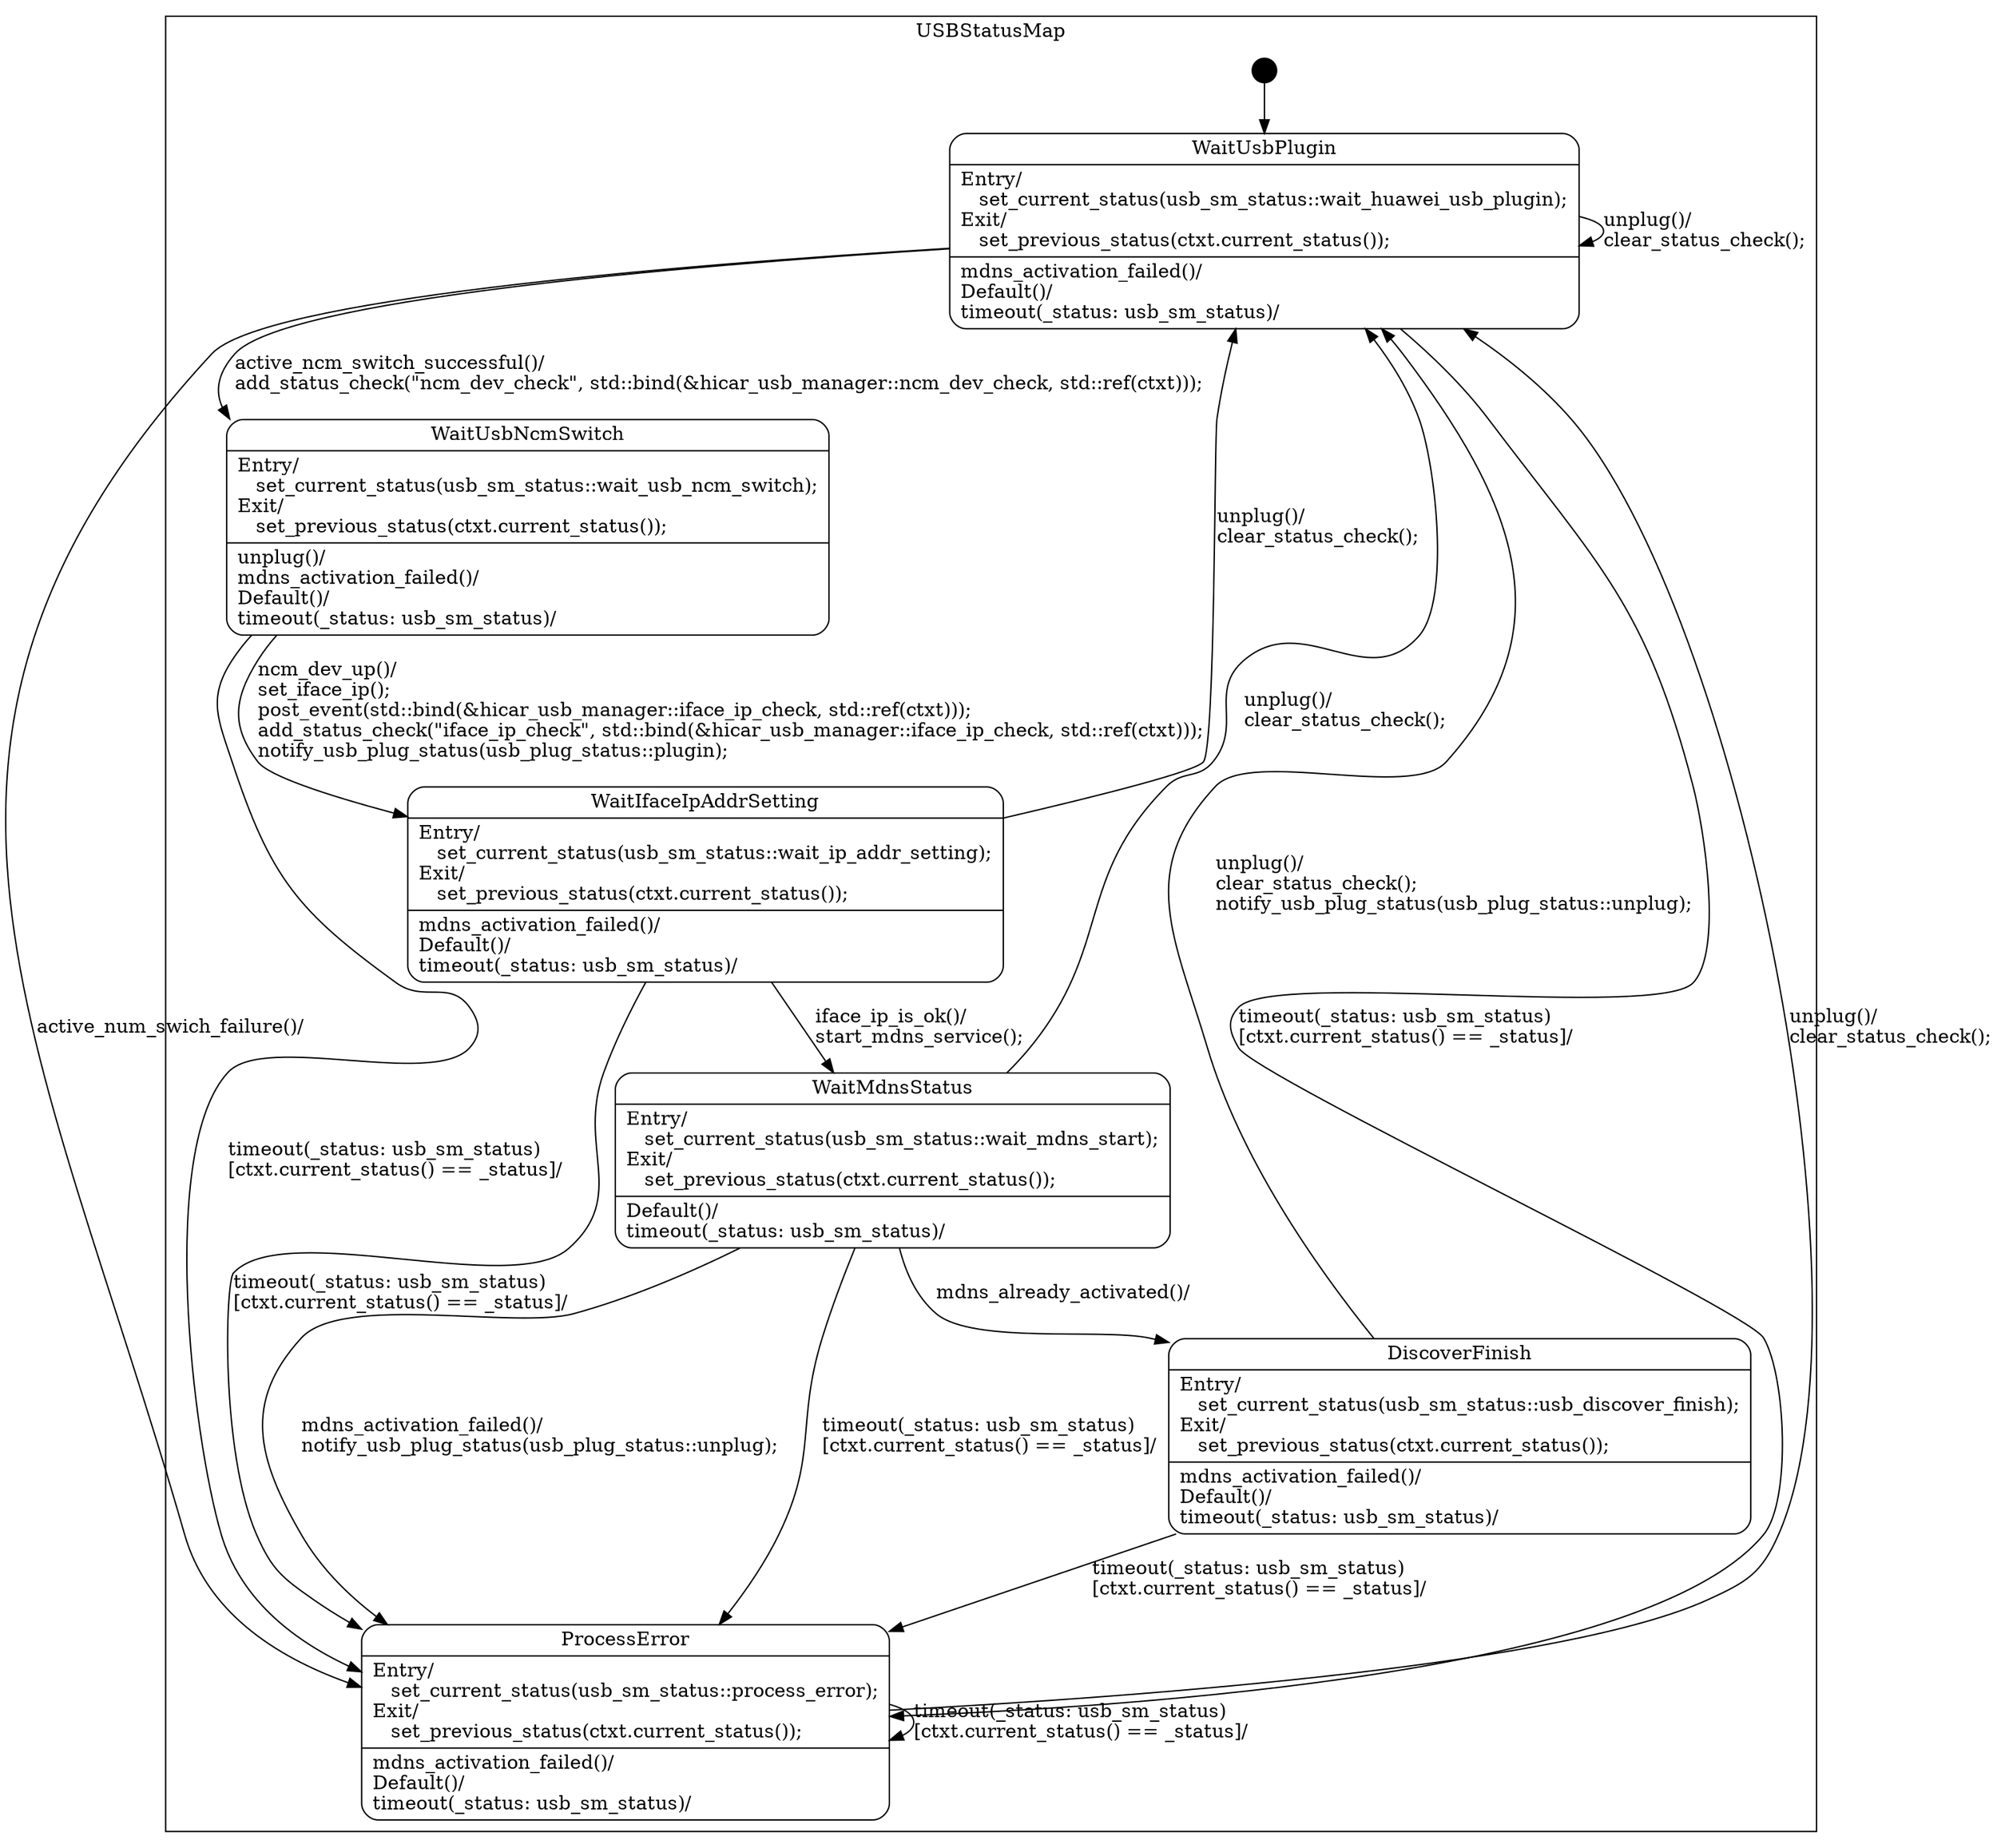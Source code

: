 digraph usb_status_smc {

    node
        [shape=Mrecord width=1.5];

    subgraph cluster_USBStatusMap {

        label="USBStatusMap";

        //
        // States (Nodes)
        //

        "USBStatusMap::WaitUsbPlugin"
            [label="{WaitUsbPlugin|Entry/\l&nbsp;&nbsp;&nbsp;set_current_status(usb_sm_status::wait_huawei_usb_plugin);\lExit/\l&nbsp;&nbsp;&nbsp;set_previous_status(ctxt.current_status());\l|mdns_activation_failed()/\lDefault()/\ltimeout(_status: usb_sm_status)/\l}"];

        "USBStatusMap::WaitUsbNcmSwitch"
            [label="{WaitUsbNcmSwitch|Entry/\l&nbsp;&nbsp;&nbsp;set_current_status(usb_sm_status::wait_usb_ncm_switch);\lExit/\l&nbsp;&nbsp;&nbsp;set_previous_status(ctxt.current_status());\l|unplug()/\lmdns_activation_failed()/\lDefault()/\ltimeout(_status: usb_sm_status)/\l}"];

        "USBStatusMap::WaitIfaceIpAddrSetting"
            [label="{WaitIfaceIpAddrSetting|Entry/\l&nbsp;&nbsp;&nbsp;set_current_status(usb_sm_status::wait_ip_addr_setting);\lExit/\l&nbsp;&nbsp;&nbsp;set_previous_status(ctxt.current_status());\l|mdns_activation_failed()/\lDefault()/\ltimeout(_status: usb_sm_status)/\l}"];

        "USBStatusMap::WaitMdnsStatus"
            [label="{WaitMdnsStatus|Entry/\l&nbsp;&nbsp;&nbsp;set_current_status(usb_sm_status::wait_mdns_start);\lExit/\l&nbsp;&nbsp;&nbsp;set_previous_status(ctxt.current_status());\l|Default()/\ltimeout(_status: usb_sm_status)/\l}"];

        "USBStatusMap::DiscoverFinish"
            [label="{DiscoverFinish|Entry/\l&nbsp;&nbsp;&nbsp;set_current_status(usb_sm_status::usb_discover_finish);\lExit/\l&nbsp;&nbsp;&nbsp;set_previous_status(ctxt.current_status());\l|mdns_activation_failed()/\lDefault()/\ltimeout(_status: usb_sm_status)/\l}"];

        "USBStatusMap::ProcessError"
            [label="{ProcessError|Entry/\l&nbsp;&nbsp;&nbsp;set_current_status(usb_sm_status::process_error);\lExit/\l&nbsp;&nbsp;&nbsp;set_previous_status(ctxt.current_status());\l|mdns_activation_failed()/\lDefault()/\ltimeout(_status: usb_sm_status)/\l}"];

        "%start"
            [label="" shape=circle style=filled fillcolor=black width=0.25];

    }

    //
    // Transitions (Edges)
    //

    "USBStatusMap::WaitUsbPlugin" -> "USBStatusMap::WaitUsbNcmSwitch"
        [label="active_ncm_switch_successful()/\ladd_status_check(\"ncm_dev_check\", std::bind(&hicar_usb_manager::ncm_dev_check, std::ref(ctxt)));\l"];

    "USBStatusMap::WaitUsbPlugin" -> "USBStatusMap::ProcessError"
        [label="active_num_swich_failure()/\l"];

    "USBStatusMap::WaitUsbPlugin" -> "USBStatusMap::WaitUsbPlugin"
        [label="unplug()/\lclear_status_check();\l"];

    "USBStatusMap::WaitUsbPlugin" -> "USBStatusMap::ProcessError"
        [label="timeout(_status: usb_sm_status)\l\[ctxt.current_status() == _status\]/\l"];

    "USBStatusMap::WaitUsbNcmSwitch" -> "USBStatusMap::WaitIfaceIpAddrSetting"
        [label="ncm_dev_up()/\lset_iface_ip();\lpost_event(std::bind(&hicar_usb_manager::iface_ip_check, std::ref(ctxt)));\ladd_status_check(\"iface_ip_check\", std::bind(&hicar_usb_manager::iface_ip_check, std::ref(ctxt)));\lnotify_usb_plug_status(usb_plug_status::plugin);\l"];

    "USBStatusMap::WaitUsbNcmSwitch" -> "USBStatusMap::ProcessError"
        [label="timeout(_status: usb_sm_status)\l\[ctxt.current_status() == _status\]/\l"];

    "USBStatusMap::WaitIfaceIpAddrSetting" -> "USBStatusMap::WaitMdnsStatus"
        [label="iface_ip_is_ok()/\lstart_mdns_service();\l"];

    "USBStatusMap::WaitIfaceIpAddrSetting" -> "USBStatusMap::WaitUsbPlugin"
        [label="unplug()/\lclear_status_check();\l"];

    "USBStatusMap::WaitIfaceIpAddrSetting" -> "USBStatusMap::ProcessError"
        [label="timeout(_status: usb_sm_status)\l\[ctxt.current_status() == _status\]/\l"];

    "USBStatusMap::WaitMdnsStatus" -> "USBStatusMap::DiscoverFinish"
        [label="mdns_already_activated()/\l"];

    "USBStatusMap::WaitMdnsStatus" -> "USBStatusMap::ProcessError"
        [label="mdns_activation_failed()/\lnotify_usb_plug_status(usb_plug_status::unplug);\l"];

    "USBStatusMap::WaitMdnsStatus" -> "USBStatusMap::WaitUsbPlugin"
        [label="unplug()/\lclear_status_check();\l"];

    "USBStatusMap::WaitMdnsStatus" -> "USBStatusMap::ProcessError"
        [label="timeout(_status: usb_sm_status)\l\[ctxt.current_status() == _status\]/\l"];

    "USBStatusMap::DiscoverFinish" -> "USBStatusMap::WaitUsbPlugin"
        [label="unplug()/\lclear_status_check();\lnotify_usb_plug_status(usb_plug_status::unplug);\l"];

    "USBStatusMap::DiscoverFinish" -> "USBStatusMap::ProcessError"
        [label="timeout(_status: usb_sm_status)\l\[ctxt.current_status() == _status\]/\l"];

    "USBStatusMap::ProcessError" -> "USBStatusMap::WaitUsbPlugin"
        [label="unplug()/\lclear_status_check();\l"];

    "USBStatusMap::ProcessError" -> "USBStatusMap::ProcessError"
        [label="timeout(_status: usb_sm_status)\l\[ctxt.current_status() == _status\]/\l"];

    "%start" -> "USBStatusMap::WaitUsbPlugin"

}
